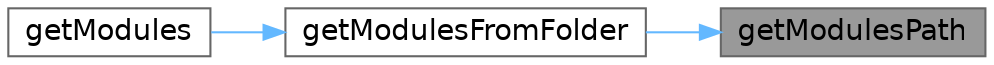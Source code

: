 digraph "getModulesPath"
{
 // LATEX_PDF_SIZE
  bgcolor="transparent";
  edge [fontname=Helvetica,fontsize=14,labelfontname=Helvetica,labelfontsize=14];
  node [fontname=Helvetica,fontsize=14,shape=box,height=0.2,width=0.4];
  rankdir="RL";
  Node1 [id="Node000001",label="getModulesPath",height=0.2,width=0.4,color="gray40", fillcolor="grey60", style="filled", fontcolor="black",tooltip=" "];
  Node1 -> Node2 [id="edge1_Node000001_Node000002",dir="back",color="steelblue1",style="solid",tooltip=" "];
  Node2 [id="Node000002",label="getModulesFromFolder",height=0.2,width=0.4,color="grey40", fillcolor="white", style="filled",URL="$d9/d6c/classBinApache.html#a47c60f236391fa754165e2d42fb2687a",tooltip=" "];
  Node2 -> Node3 [id="edge2_Node000002_Node000003",dir="back",color="steelblue1",style="solid",tooltip=" "];
  Node3 [id="Node000003",label="getModules",height=0.2,width=0.4,color="grey40", fillcolor="white", style="filled",URL="$d9/d6c/classBinApache.html#adabf9c48e2c9bf149be4738eea4d84e7",tooltip=" "];
}
